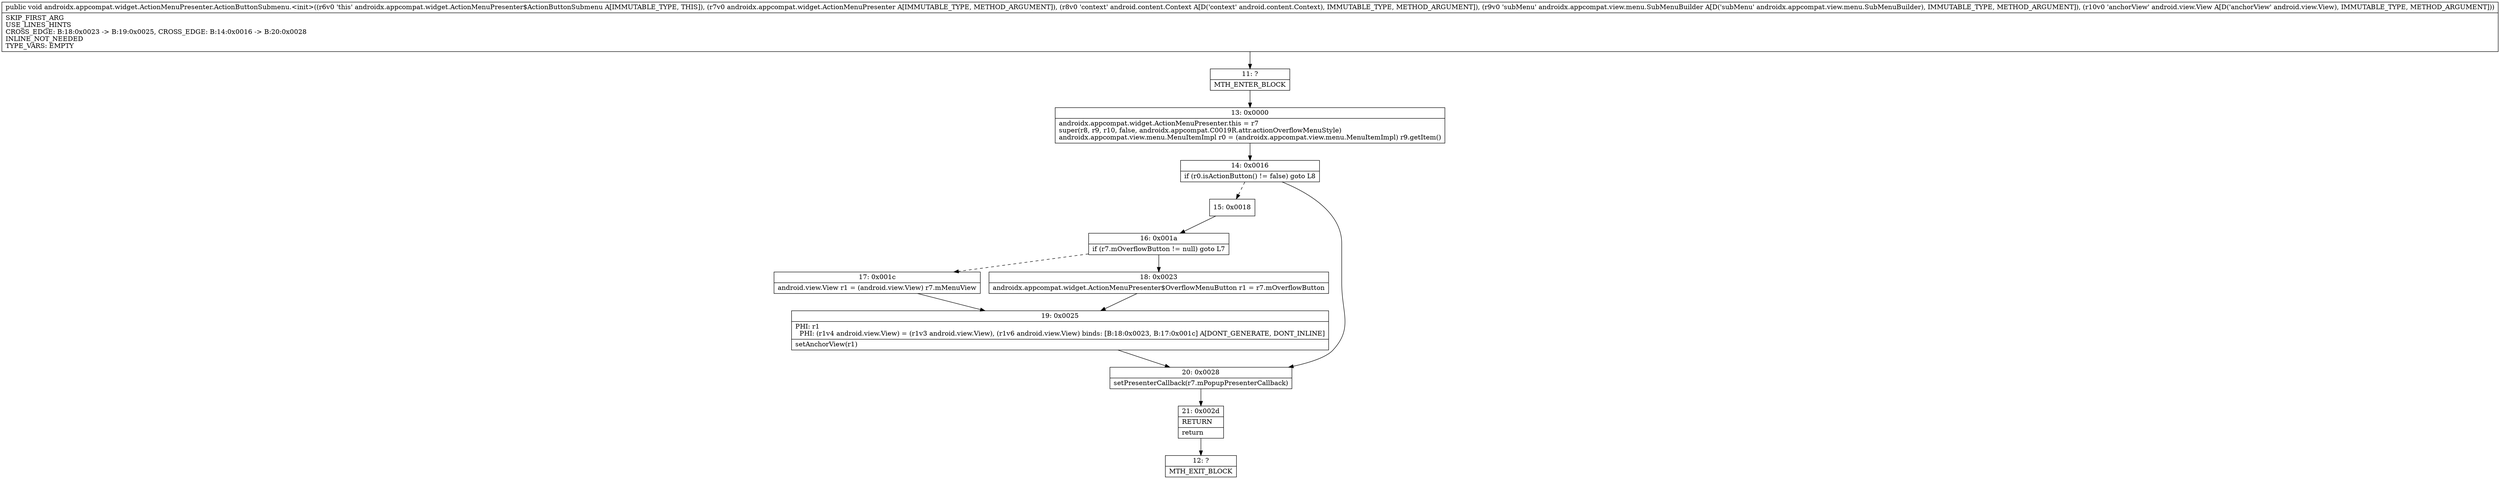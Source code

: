 digraph "CFG forandroidx.appcompat.widget.ActionMenuPresenter.ActionButtonSubmenu.\<init\>(Landroidx\/appcompat\/widget\/ActionMenuPresenter;Landroid\/content\/Context;Landroidx\/appcompat\/view\/menu\/SubMenuBuilder;Landroid\/view\/View;)V" {
Node_11 [shape=record,label="{11\:\ ?|MTH_ENTER_BLOCK\l}"];
Node_13 [shape=record,label="{13\:\ 0x0000|androidx.appcompat.widget.ActionMenuPresenter.this = r7\lsuper(r8, r9, r10, false, androidx.appcompat.C0019R.attr.actionOverflowMenuStyle)\landroidx.appcompat.view.menu.MenuItemImpl r0 = (androidx.appcompat.view.menu.MenuItemImpl) r9.getItem()\l}"];
Node_14 [shape=record,label="{14\:\ 0x0016|if (r0.isActionButton() != false) goto L8\l}"];
Node_15 [shape=record,label="{15\:\ 0x0018}"];
Node_16 [shape=record,label="{16\:\ 0x001a|if (r7.mOverflowButton != null) goto L7\l}"];
Node_17 [shape=record,label="{17\:\ 0x001c|android.view.View r1 = (android.view.View) r7.mMenuView\l}"];
Node_19 [shape=record,label="{19\:\ 0x0025|PHI: r1 \l  PHI: (r1v4 android.view.View) = (r1v3 android.view.View), (r1v6 android.view.View) binds: [B:18:0x0023, B:17:0x001c] A[DONT_GENERATE, DONT_INLINE]\l|setAnchorView(r1)\l}"];
Node_18 [shape=record,label="{18\:\ 0x0023|androidx.appcompat.widget.ActionMenuPresenter$OverflowMenuButton r1 = r7.mOverflowButton\l}"];
Node_20 [shape=record,label="{20\:\ 0x0028|setPresenterCallback(r7.mPopupPresenterCallback)\l}"];
Node_21 [shape=record,label="{21\:\ 0x002d|RETURN\l|return\l}"];
Node_12 [shape=record,label="{12\:\ ?|MTH_EXIT_BLOCK\l}"];
MethodNode[shape=record,label="{public void androidx.appcompat.widget.ActionMenuPresenter.ActionButtonSubmenu.\<init\>((r6v0 'this' androidx.appcompat.widget.ActionMenuPresenter$ActionButtonSubmenu A[IMMUTABLE_TYPE, THIS]), (r7v0 androidx.appcompat.widget.ActionMenuPresenter A[IMMUTABLE_TYPE, METHOD_ARGUMENT]), (r8v0 'context' android.content.Context A[D('context' android.content.Context), IMMUTABLE_TYPE, METHOD_ARGUMENT]), (r9v0 'subMenu' androidx.appcompat.view.menu.SubMenuBuilder A[D('subMenu' androidx.appcompat.view.menu.SubMenuBuilder), IMMUTABLE_TYPE, METHOD_ARGUMENT]), (r10v0 'anchorView' android.view.View A[D('anchorView' android.view.View), IMMUTABLE_TYPE, METHOD_ARGUMENT]))  | SKIP_FIRST_ARG\lUSE_LINES_HINTS\lCROSS_EDGE: B:18:0x0023 \-\> B:19:0x0025, CROSS_EDGE: B:14:0x0016 \-\> B:20:0x0028\lINLINE_NOT_NEEDED\lTYPE_VARS: EMPTY\l}"];
MethodNode -> Node_11;Node_11 -> Node_13;
Node_13 -> Node_14;
Node_14 -> Node_15[style=dashed];
Node_14 -> Node_20;
Node_15 -> Node_16;
Node_16 -> Node_17[style=dashed];
Node_16 -> Node_18;
Node_17 -> Node_19;
Node_19 -> Node_20;
Node_18 -> Node_19;
Node_20 -> Node_21;
Node_21 -> Node_12;
}

